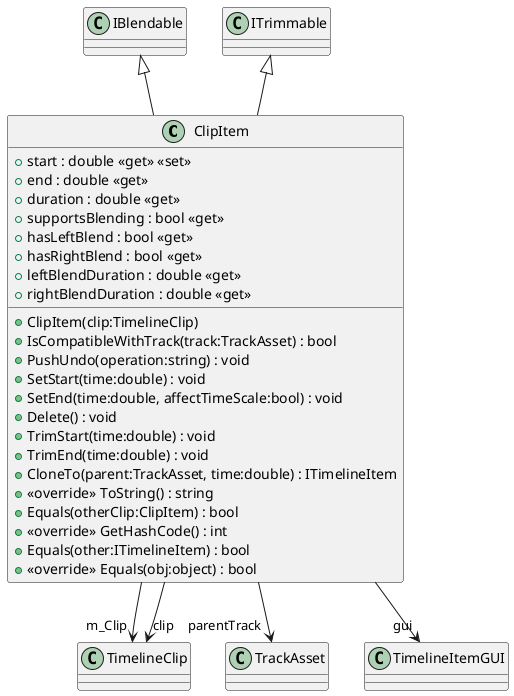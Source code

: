 @startuml
class ClipItem {
    + ClipItem(clip:TimelineClip)
    + start : double <<get>> <<set>>
    + end : double <<get>>
    + duration : double <<get>>
    + IsCompatibleWithTrack(track:TrackAsset) : bool
    + PushUndo(operation:string) : void
    + supportsBlending : bool <<get>>
    + hasLeftBlend : bool <<get>>
    + hasRightBlend : bool <<get>>
    + leftBlendDuration : double <<get>>
    + rightBlendDuration : double <<get>>
    + SetStart(time:double) : void
    + SetEnd(time:double, affectTimeScale:bool) : void
    + Delete() : void
    + TrimStart(time:double) : void
    + TrimEnd(time:double) : void
    + CloneTo(parent:TrackAsset, time:double) : ITimelineItem
    + <<override>> ToString() : string
    + Equals(otherClip:ClipItem) : bool
    + <<override>> GetHashCode() : int
    + Equals(other:ITimelineItem) : bool
    + <<override>> Equals(obj:object) : bool
}
IBlendable <|-- ClipItem
ITrimmable <|-- ClipItem
ClipItem --> "m_Clip" TimelineClip
ClipItem --> "clip" TimelineClip
ClipItem --> "parentTrack" TrackAsset
ClipItem --> "gui" TimelineItemGUI
@enduml
